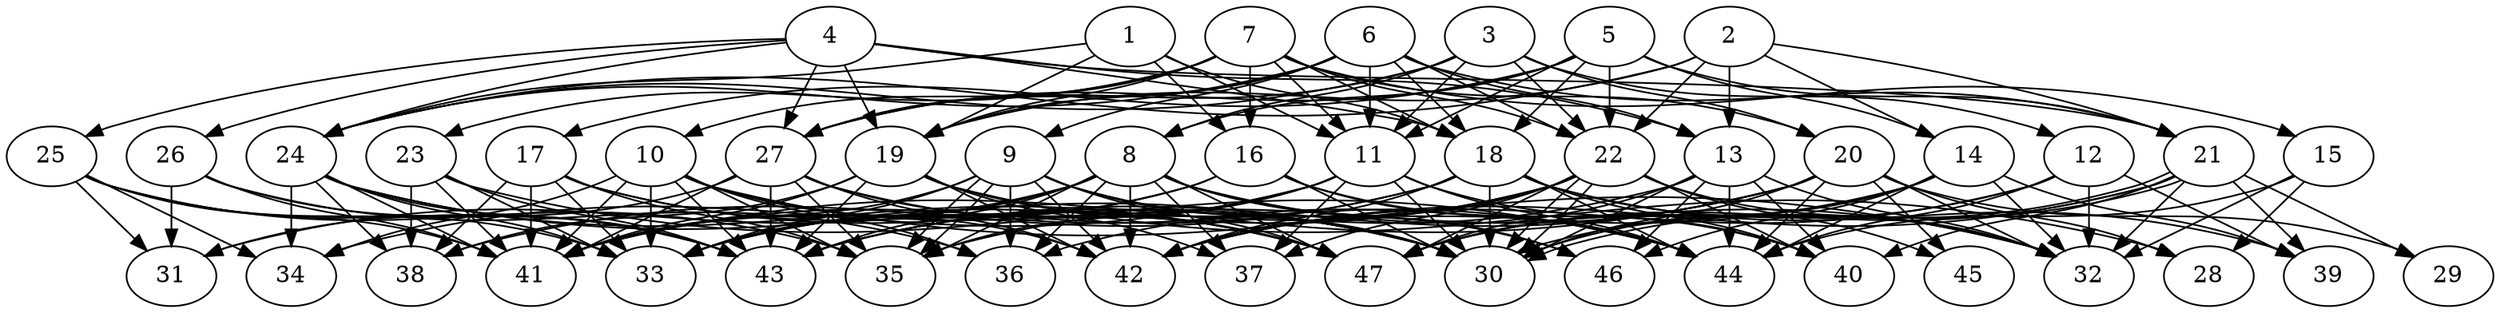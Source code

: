 // DAG (tier=3-complex, mode=data, n=47, ccr=0.533, fat=0.714, density=0.755, regular=0.262, jump=0.223, mindata=4194304, maxdata=33554432)
// DAG automatically generated by daggen at Sun Aug 24 16:33:35 2025
// /home/ermia/Project/Environments/daggen/bin/daggen --dot --ccr 0.533 --fat 0.714 --regular 0.262 --density 0.755 --jump 0.223 --mindata 4194304 --maxdata 33554432 -n 47 
digraph G {
  1 [size="6004148954985472", alpha="0.19", expect_size="3002074477492736"]
  1 -> 11 [size ="173207441113088"]
  1 -> 16 [size ="173207441113088"]
  1 -> 18 [size ="173207441113088"]
  1 -> 19 [size ="173207441113088"]
  1 -> 24 [size ="173207441113088"]
  2 [size="104340251794144368", alpha="0.07", expect_size="52170125897072184"]
  2 -> 13 [size ="4223360829489152"]
  2 -> 14 [size ="4223360829489152"]
  2 -> 19 [size ="4223360829489152"]
  2 -> 21 [size ="4223360829489152"]
  2 -> 22 [size ="4223360829489152"]
  2 -> 24 [size ="4223360829489152"]
  3 [size="13938445320481608302592", alpha="0.11", expect_size="6969222660240804151296"]
  3 -> 8 [size ="4633397330706432"]
  3 -> 11 [size ="4633397330706432"]
  3 -> 12 [size ="4633397330706432"]
  3 -> 20 [size ="4633397330706432"]
  3 -> 22 [size ="4633397330706432"]
  3 -> 24 [size ="4633397330706432"]
  3 -> 27 [size ="4633397330706432"]
  4 [size="8554651977912016896", alpha="0.10", expect_size="4277325988956008448"]
  4 -> 13 [size ="3498879412600832"]
  4 -> 18 [size ="3498879412600832"]
  4 -> 19 [size ="3498879412600832"]
  4 -> 21 [size ="3498879412600832"]
  4 -> 24 [size ="3498879412600832"]
  4 -> 25 [size ="3498879412600832"]
  4 -> 26 [size ="3498879412600832"]
  4 -> 27 [size ="3498879412600832"]
  5 [size="214744446515094528", alpha="0.11", expect_size="107372223257547264"]
  5 -> 8 [size ="5301764672716800"]
  5 -> 11 [size ="5301764672716800"]
  5 -> 14 [size ="5301764672716800"]
  5 -> 17 [size ="5301764672716800"]
  5 -> 18 [size ="5301764672716800"]
  5 -> 21 [size ="5301764672716800"]
  5 -> 22 [size ="5301764672716800"]
  5 -> 27 [size ="5301764672716800"]
  6 [size="2070138874130324736", alpha="0.08", expect_size="1035069437065162368"]
  6 -> 9 [size ="2511207013548032"]
  6 -> 11 [size ="2511207013548032"]
  6 -> 13 [size ="2511207013548032"]
  6 -> 18 [size ="2511207013548032"]
  6 -> 19 [size ="2511207013548032"]
  6 -> 21 [size ="2511207013548032"]
  6 -> 22 [size ="2511207013548032"]
  6 -> 24 [size ="2511207013548032"]
  6 -> 27 [size ="2511207013548032"]
  7 [size="4072378010013563904", alpha="0.08", expect_size="2036189005006781952"]
  7 -> 10 [size ="2428873262235648"]
  7 -> 11 [size ="2428873262235648"]
  7 -> 15 [size ="2428873262235648"]
  7 -> 16 [size ="2428873262235648"]
  7 -> 18 [size ="2428873262235648"]
  7 -> 19 [size ="2428873262235648"]
  7 -> 20 [size ="2428873262235648"]
  7 -> 22 [size ="2428873262235648"]
  7 -> 23 [size ="2428873262235648"]
  7 -> 27 [size ="2428873262235648"]
  8 [size="4326683721381144576", alpha="0.13", expect_size="2163341860690572288"]
  8 -> 31 [size ="4207189111603200"]
  8 -> 32 [size ="4207189111603200"]
  8 -> 33 [size ="4207189111603200"]
  8 -> 35 [size ="4207189111603200"]
  8 -> 36 [size ="4207189111603200"]
  8 -> 37 [size ="4207189111603200"]
  8 -> 41 [size ="4207189111603200"]
  8 -> 42 [size ="4207189111603200"]
  8 -> 43 [size ="4207189111603200"]
  8 -> 44 [size ="4207189111603200"]
  8 -> 46 [size ="4207189111603200"]
  8 -> 47 [size ="4207189111603200"]
  9 [size="4737120483391087616", alpha="0.07", expect_size="2368560241695543808"]
  9 -> 30 [size ="5002022604505088"]
  9 -> 33 [size ="5002022604505088"]
  9 -> 35 [size ="5002022604505088"]
  9 -> 35 [size ="5002022604505088"]
  9 -> 36 [size ="5002022604505088"]
  9 -> 41 [size ="5002022604505088"]
  9 -> 42 [size ="5002022604505088"]
  9 -> 46 [size ="5002022604505088"]
  9 -> 47 [size ="5002022604505088"]
  10 [size="8243017345680155648", alpha="0.04", expect_size="4121508672840077824"]
  10 -> 30 [size ="2845606456328192"]
  10 -> 32 [size ="2845606456328192"]
  10 -> 33 [size ="2845606456328192"]
  10 -> 34 [size ="2845606456328192"]
  10 -> 35 [size ="2845606456328192"]
  10 -> 36 [size ="2845606456328192"]
  10 -> 41 [size ="2845606456328192"]
  10 -> 42 [size ="2845606456328192"]
  10 -> 43 [size ="2845606456328192"]
  11 [size="5175390069630867341312", alpha="0.00", expect_size="2587695034815433670656"]
  11 -> 30 [size ="2393602588147712"]
  11 -> 33 [size ="2393602588147712"]
  11 -> 34 [size ="2393602588147712"]
  11 -> 35 [size ="2393602588147712"]
  11 -> 37 [size ="2393602588147712"]
  11 -> 40 [size ="2393602588147712"]
  11 -> 44 [size ="2393602588147712"]
  12 [size="1361265523162515243008", alpha="0.19", expect_size="680632761581257621504"]
  12 -> 32 [size ="982619135148032"]
  12 -> 39 [size ="982619135148032"]
  12 -> 42 [size ="982619135148032"]
  12 -> 44 [size ="982619135148032"]
  12 -> 47 [size ="982619135148032"]
  13 [size="9160945831625166848", alpha="0.04", expect_size="4580472915812583424"]
  13 -> 30 [size ="5417961959456768"]
  13 -> 32 [size ="5417961959456768"]
  13 -> 40 [size ="5417961959456768"]
  13 -> 43 [size ="5417961959456768"]
  13 -> 44 [size ="5417961959456768"]
  13 -> 46 [size ="5417961959456768"]
  13 -> 47 [size ="5417961959456768"]
  14 [size="11811477273104613376000", alpha="0.02", expect_size="5905738636552306688000"]
  14 -> 30 [size ="4149153156300800"]
  14 -> 32 [size ="4149153156300800"]
  14 -> 36 [size ="4149153156300800"]
  14 -> 39 [size ="4149153156300800"]
  14 -> 44 [size ="4149153156300800"]
  14 -> 46 [size ="4149153156300800"]
  14 -> 47 [size ="4149153156300800"]
  15 [size="35376034080044548620288", alpha="0.12", expect_size="17688017040022274310144"]
  15 -> 28 [size ="8621101324173312"]
  15 -> 32 [size ="8621101324173312"]
  15 -> 44 [size ="8621101324173312"]
  16 [size="2221327903859893338112", alpha="0.00", expect_size="1110663951929946669056"]
  16 -> 30 [size ="1361962348838912"]
  16 -> 33 [size ="1361962348838912"]
  16 -> 40 [size ="1361962348838912"]
  16 -> 41 [size ="1361962348838912"]
  16 -> 44 [size ="1361962348838912"]
  17 [size="438790348627460928", alpha="0.09", expect_size="219395174313730464"]
  17 -> 30 [size ="7915968332300288"]
  17 -> 33 [size ="7915968332300288"]
  17 -> 35 [size ="7915968332300288"]
  17 -> 38 [size ="7915968332300288"]
  17 -> 41 [size ="7915968332300288"]
  17 -> 47 [size ="7915968332300288"]
  18 [size="3248332471593809408", alpha="0.04", expect_size="1624166235796904704"]
  18 -> 30 [size ="5800110273331200"]
  18 -> 32 [size ="5800110273331200"]
  18 -> 38 [size ="5800110273331200"]
  18 -> 39 [size ="5800110273331200"]
  18 -> 40 [size ="5800110273331200"]
  18 -> 41 [size ="5800110273331200"]
  18 -> 42 [size ="5800110273331200"]
  18 -> 44 [size ="5800110273331200"]
  19 [size="8041543704894242816000", alpha="0.15", expect_size="4020771852447121408000"]
  19 -> 28 [size ="3211068755148800"]
  19 -> 30 [size ="3211068755148800"]
  19 -> 37 [size ="3211068755148800"]
  19 -> 38 [size ="3211068755148800"]
  19 -> 41 [size ="3211068755148800"]
  19 -> 42 [size ="3211068755148800"]
  19 -> 43 [size ="3211068755148800"]
  20 [size="6795562173358729216", alpha="0.05", expect_size="3397781086679364608"]
  20 -> 28 [size ="2810796258099200"]
  20 -> 29 [size ="2810796258099200"]
  20 -> 30 [size ="2810796258099200"]
  20 -> 32 [size ="2810796258099200"]
  20 -> 35 [size ="2810796258099200"]
  20 -> 41 [size ="2810796258099200"]
  20 -> 43 [size ="2810796258099200"]
  20 -> 44 [size ="2810796258099200"]
  20 -> 45 [size ="2810796258099200"]
  21 [size="20943759826985200", alpha="0.17", expect_size="10471879913492600"]
  21 -> 29 [size ="910979684630528"]
  21 -> 30 [size ="910979684630528"]
  21 -> 30 [size ="910979684630528"]
  21 -> 32 [size ="910979684630528"]
  21 -> 39 [size ="910979684630528"]
  21 -> 40 [size ="910979684630528"]
  21 -> 42 [size ="910979684630528"]
  21 -> 47 [size ="910979684630528"]
  22 [size="59435589769740312", alpha="0.15", expect_size="29717794884870156"]
  22 -> 30 [size ="5664157781196800"]
  22 -> 30 [size ="5664157781196800"]
  22 -> 32 [size ="5664157781196800"]
  22 -> 33 [size ="5664157781196800"]
  22 -> 37 [size ="5664157781196800"]
  22 -> 40 [size ="5664157781196800"]
  22 -> 42 [size ="5664157781196800"]
  22 -> 43 [size ="5664157781196800"]
  22 -> 45 [size ="5664157781196800"]
  22 -> 47 [size ="5664157781196800"]
  23 [size="624110511891092864", alpha="0.08", expect_size="312055255945546432"]
  23 -> 33 [size ="452803713564672"]
  23 -> 38 [size ="452803713564672"]
  23 -> 41 [size ="452803713564672"]
  23 -> 43 [size ="452803713564672"]
  23 -> 44 [size ="452803713564672"]
  24 [size="476763187419059060736", alpha="0.01", expect_size="238381593709529530368"]
  24 -> 30 [size ="488230751305728"]
  24 -> 33 [size ="488230751305728"]
  24 -> 34 [size ="488230751305728"]
  24 -> 38 [size ="488230751305728"]
  24 -> 41 [size ="488230751305728"]
  24 -> 43 [size ="488230751305728"]
  24 -> 47 [size ="488230751305728"]
  25 [size="6407725477879854080", alpha="0.05", expect_size="3203862738939927040"]
  25 -> 31 [size ="2561090080735232"]
  25 -> 33 [size ="2561090080735232"]
  25 -> 34 [size ="2561090080735232"]
  25 -> 35 [size ="2561090080735232"]
  25 -> 41 [size ="2561090080735232"]
  25 -> 43 [size ="2561090080735232"]
  26 [size="24328820509293414449152", alpha="0.08", expect_size="12164410254646707224576"]
  26 -> 31 [size ="6716927950979072"]
  26 -> 36 [size ="6716927950979072"]
  26 -> 41 [size ="6716927950979072"]
  26 -> 43 [size ="6716927950979072"]
  27 [size="101693757394806752", alpha="0.18", expect_size="50846878697403376"]
  27 -> 31 [size ="2160387877240832"]
  27 -> 35 [size ="2160387877240832"]
  27 -> 41 [size ="2160387877240832"]
  27 -> 42 [size ="2160387877240832"]
  27 -> 43 [size ="2160387877240832"]
  27 -> 44 [size ="2160387877240832"]
  27 -> 47 [size ="2160387877240832"]
  28 [size="5228883641106432000000", alpha="0.13", expect_size="2614441820553216000000"]
  29 [size="1274961788017957888", alpha="0.19", expect_size="637480894008978944"]
  30 [size="12115172516082887950336", alpha="0.15", expect_size="6057586258041443975168"]
  31 [size="63647013058003688", alpha="0.20", expect_size="31823506529001844"]
  32 [size="8568808689225029632", alpha="0.02", expect_size="4284404344612514816"]
  33 [size="68296900279835424", alpha="0.04", expect_size="34148450139917712"]
  34 [size="10147009696602429325312", alpha="0.00", expect_size="5073504848301214662656"]
  35 [size="7000035318517500739584", alpha="0.19", expect_size="3500017659258750369792"]
  36 [size="2686977167924850176", alpha="0.17", expect_size="1343488583962425088"]
  37 [size="3646642849334909440", alpha="0.06", expect_size="1823321424667454720"]
  38 [size="10701056840713633792000", alpha="0.09", expect_size="5350528420356816896000"]
  39 [size="51797029706744256", alpha="0.02", expect_size="25898514853372128"]
  40 [size="221701917335869696", alpha="0.04", expect_size="110850958667934848"]
  41 [size="17076943801869639680", alpha="0.12", expect_size="8538471900934819840"]
  42 [size="821784548004420736", alpha="0.18", expect_size="410892274002210368"]
  43 [size="220484745934311808", alpha="0.09", expect_size="110242372967155904"]
  44 [size="9846226070786575171584", alpha="0.05", expect_size="4923113035393287585792"]
  45 [size="2049703610159608576", alpha="0.04", expect_size="1024851805079804288"]
  46 [size="117271730068082016", alpha="0.19", expect_size="58635865034041008"]
  47 [size="5076680791056902144", alpha="0.14", expect_size="2538340395528451072"]
}